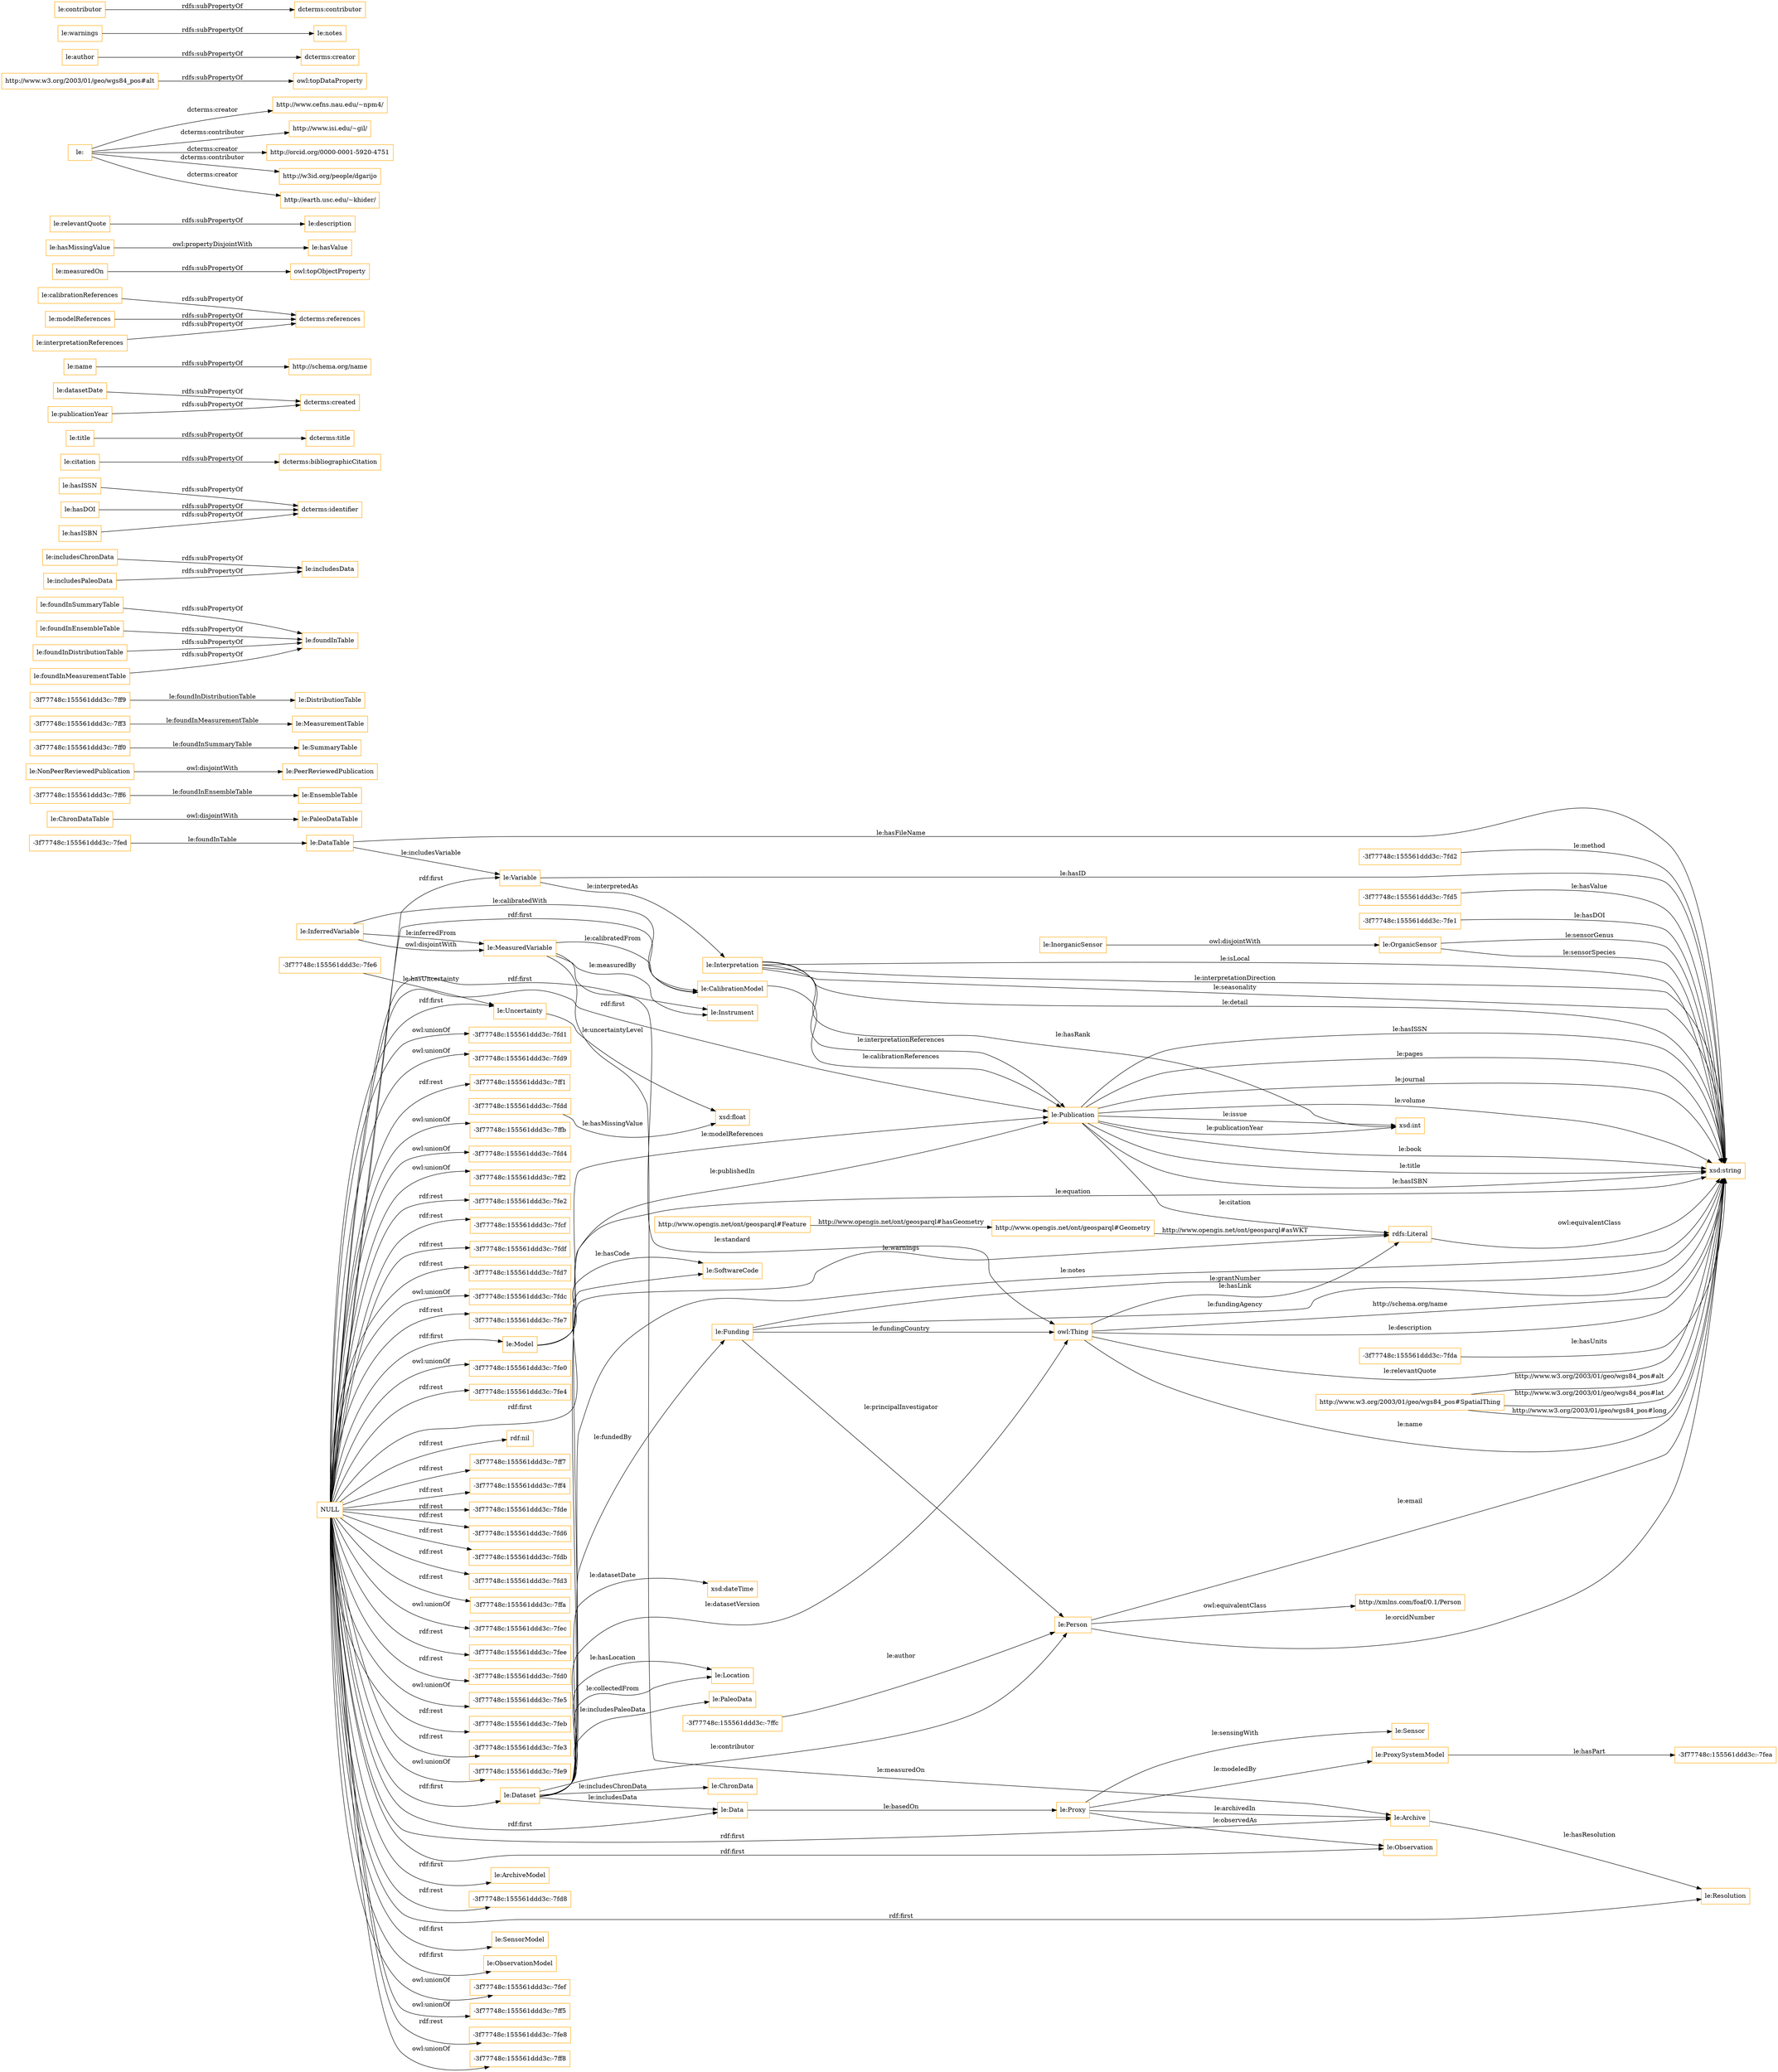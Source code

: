 digraph ar2dtool_diagram { 
rankdir=LR;
size="1501"
node [shape = rectangle, color="orange"]; "le:OrganicSensor" "le:Publication" "-3f77748c:155561ddd3c:-7fe6" "le:PaleoDataTable" "le:Instrument" "le:EnsembleTable" "le:Location" "-3f77748c:155561ddd3c:-7fda" "le:ProxySystemModel" "le:InorganicSensor" "le:PaleoData" "le:DataTable" "le:Funding" "le:Resolution" "-3f77748c:155561ddd3c:-7fed" "le:ChronDataTable" "http://xmlns.com/foaf/0.1/Person" "-3f77748c:155561ddd3c:-7ff6" "le:PeerReviewedPublication" "le:ChronData" "le:MeasuredVariable" "http://www.opengis.net/ont/geosparql#Geometry" "-3f77748c:155561ddd3c:-7ff0" "le:ArchiveModel" "le:Uncertainty" "le:SoftwareCode" "-3f77748c:155561ddd3c:-7ff3" "http://www.w3.org/2003/01/geo/wgs84_pos#SpatialThing" "le:Interpretation" "le:MeasurementTable" "le:SensorModel" "le:SummaryTable" "le:Data" "le:Proxy" "le:DistributionTable" "-3f77748c:155561ddd3c:-7fd2" "-3f77748c:155561ddd3c:-7fea" "le:Variable" "-3f77748c:155561ddd3c:-7ffc" "le:Model" "-3f77748c:155561ddd3c:-7ff9" "le:ObservationModel" "le:CalibrationModel" "-3f77748c:155561ddd3c:-7fd5" "http://www.opengis.net/ont/geosparql#Feature" "le:Dataset" "le:Archive" "le:Sensor" "le:Person" "le:InferredVariable" "-3f77748c:155561ddd3c:-7fdd" "le:NonPeerReviewedPublication" "le:Observation" "-3f77748c:155561ddd3c:-7fe1" ; /*classes style*/
	"le:foundInSummaryTable" -> "le:foundInTable" [ label = "rdfs:subPropertyOf" ];
	"le:includesChronData" -> "le:includesData" [ label = "rdfs:subPropertyOf" ];
	"le:foundInEnsembleTable" -> "le:foundInTable" [ label = "rdfs:subPropertyOf" ];
	"le:hasISSN" -> "dcterms:identifier" [ label = "rdfs:subPropertyOf" ];
	"le:InorganicSensor" -> "le:OrganicSensor" [ label = "owl:disjointWith" ];
	"le:foundInDistributionTable" -> "le:foundInTable" [ label = "rdfs:subPropertyOf" ];
	"le:foundInMeasurementTable" -> "le:foundInTable" [ label = "rdfs:subPropertyOf" ];
	"le:citation" -> "dcterms:bibliographicCitation" [ label = "rdfs:subPropertyOf" ];
	"le:title" -> "dcterms:title" [ label = "rdfs:subPropertyOf" ];
	"le:datasetDate" -> "dcterms:created" [ label = "rdfs:subPropertyOf" ];
	"le:name" -> "http://schema.org/name" [ label = "rdfs:subPropertyOf" ];
	"le:calibrationReferences" -> "dcterms:references" [ label = "rdfs:subPropertyOf" ];
	"le:hasDOI" -> "dcterms:identifier" [ label = "rdfs:subPropertyOf" ];
	"le:ChronDataTable" -> "le:PaleoDataTable" [ label = "owl:disjointWith" ];
	"NULL" -> "-3f77748c:155561ddd3c:-7fef" [ label = "owl:unionOf" ];
	"NULL" -> "-3f77748c:155561ddd3c:-7ff5" [ label = "owl:unionOf" ];
	"NULL" -> "le:Model" [ label = "rdf:first" ];
	"NULL" -> "-3f77748c:155561ddd3c:-7fe8" [ label = "rdf:rest" ];
	"NULL" -> "-3f77748c:155561ddd3c:-7ff8" [ label = "owl:unionOf" ];
	"NULL" -> "-3f77748c:155561ddd3c:-7fd1" [ label = "owl:unionOf" ];
	"NULL" -> "-3f77748c:155561ddd3c:-7fd9" [ label = "owl:unionOf" ];
	"NULL" -> "-3f77748c:155561ddd3c:-7ff1" [ label = "rdf:rest" ];
	"NULL" -> "-3f77748c:155561ddd3c:-7ffb" [ label = "owl:unionOf" ];
	"NULL" -> "-3f77748c:155561ddd3c:-7fd4" [ label = "owl:unionOf" ];
	"NULL" -> "-3f77748c:155561ddd3c:-7ff2" [ label = "owl:unionOf" ];
	"NULL" -> "-3f77748c:155561ddd3c:-7fe2" [ label = "rdf:rest" ];
	"NULL" -> "le:Data" [ label = "rdf:first" ];
	"NULL" -> "-3f77748c:155561ddd3c:-7fcf" [ label = "rdf:rest" ];
	"NULL" -> "le:SoftwareCode" [ label = "rdf:first" ];
	"NULL" -> "-3f77748c:155561ddd3c:-7fdf" [ label = "rdf:rest" ];
	"NULL" -> "le:CalibrationModel" [ label = "rdf:first" ];
	"NULL" -> "-3f77748c:155561ddd3c:-7fd7" [ label = "rdf:rest" ];
	"NULL" -> "le:Uncertainty" [ label = "rdf:first" ];
	"NULL" -> "-3f77748c:155561ddd3c:-7fdc" [ label = "owl:unionOf" ];
	"NULL" -> "le:Archive" [ label = "rdf:first" ];
	"NULL" -> "-3f77748c:155561ddd3c:-7fe7" [ label = "rdf:rest" ];
	"NULL" -> "-3f77748c:155561ddd3c:-7fe0" [ label = "owl:unionOf" ];
	"NULL" -> "-3f77748c:155561ddd3c:-7fe4" [ label = "rdf:rest" ];
	"NULL" -> "rdf:nil" [ label = "rdf:rest" ];
	"NULL" -> "-3f77748c:155561ddd3c:-7ff7" [ label = "rdf:rest" ];
	"NULL" -> "le:Instrument" [ label = "rdf:first" ];
	"NULL" -> "le:ArchiveModel" [ label = "rdf:first" ];
	"NULL" -> "-3f77748c:155561ddd3c:-7ff4" [ label = "rdf:rest" ];
	"NULL" -> "le:Resolution" [ label = "rdf:first" ];
	"NULL" -> "-3f77748c:155561ddd3c:-7fec" [ label = "owl:unionOf" ];
	"NULL" -> "-3f77748c:155561ddd3c:-7fde" [ label = "rdf:rest" ];
	"NULL" -> "-3f77748c:155561ddd3c:-7fd6" [ label = "rdf:rest" ];
	"NULL" -> "le:ObservationModel" [ label = "rdf:first" ];
	"NULL" -> "-3f77748c:155561ddd3c:-7fdb" [ label = "rdf:rest" ];
	"NULL" -> "-3f77748c:155561ddd3c:-7fd3" [ label = "rdf:rest" ];
	"NULL" -> "le:Variable" [ label = "rdf:first" ];
	"NULL" -> "-3f77748c:155561ddd3c:-7ffa" [ label = "rdf:rest" ];
	"NULL" -> "le:Dataset" [ label = "rdf:first" ];
	"NULL" -> "-3f77748c:155561ddd3c:-7fe5" [ label = "owl:unionOf" ];
	"NULL" -> "-3f77748c:155561ddd3c:-7fee" [ label = "rdf:rest" ];
	"NULL" -> "-3f77748c:155561ddd3c:-7fd0" [ label = "rdf:rest" ];
	"NULL" -> "le:Observation" [ label = "rdf:first" ];
	"NULL" -> "-3f77748c:155561ddd3c:-7feb" [ label = "rdf:rest" ];
	"NULL" -> "-3f77748c:155561ddd3c:-7fe3" [ label = "rdf:rest" ];
	"NULL" -> "le:SensorModel" [ label = "rdf:first" ];
	"NULL" -> "le:Publication" [ label = "rdf:first" ];
	"NULL" -> "-3f77748c:155561ddd3c:-7fe9" [ label = "owl:unionOf" ];
	"NULL" -> "-3f77748c:155561ddd3c:-7fd8" [ label = "rdf:rest" ];
	"le:measuredOn" -> "owl:topObjectProperty" [ label = "rdfs:subPropertyOf" ];
	"le:hasMissingValue" -> "le:hasValue" [ label = "owl:propertyDisjointWith" ];
	"le:relevantQuote" -> "le:description" [ label = "rdfs:subPropertyOf" ];
	"le:" -> "http://www.cefns.nau.edu/~npm4/" [ label = "dcterms:creator" ];
	"le:" -> "http://www.isi.edu/~gil/" [ label = "dcterms:contributor" ];
	"le:" -> "http://orcid.org/0000-0001-5920-4751" [ label = "dcterms:creator" ];
	"le:" -> "http://w3id.org/people/dgarijo" [ label = "dcterms:contributor" ];
	"le:" -> "http://earth.usc.edu/~khider/" [ label = "dcterms:creator" ];
	"http://www.w3.org/2003/01/geo/wgs84_pos#alt" -> "owl:topDataProperty" [ label = "rdfs:subPropertyOf" ];
	"le:author" -> "dcterms:creator" [ label = "rdfs:subPropertyOf" ];
	"le:warnings" -> "le:notes" [ label = "rdfs:subPropertyOf" ];
	"le:modelReferences" -> "dcterms:references" [ label = "rdfs:subPropertyOf" ];
	"le:includesPaleoData" -> "le:includesData" [ label = "rdfs:subPropertyOf" ];
	"le:hasISBN" -> "dcterms:identifier" [ label = "rdfs:subPropertyOf" ];
	"le:NonPeerReviewedPublication" -> "le:PeerReviewedPublication" [ label = "owl:disjointWith" ];
	"rdfs:Literal" -> "xsd:string" [ label = "owl:equivalentClass" ];
	"le:publicationYear" -> "dcterms:created" [ label = "rdfs:subPropertyOf" ];
	"le:contributor" -> "dcterms:contributor" [ label = "rdfs:subPropertyOf" ];
	"le:InferredVariable" -> "le:MeasuredVariable" [ label = "owl:disjointWith" ];
	"le:interpretationReferences" -> "dcterms:references" [ label = "rdfs:subPropertyOf" ];
	"le:Person" -> "http://xmlns.com/foaf/0.1/Person" [ label = "owl:equivalentClass" ];
	"le:Interpretation" -> "xsd:string" [ label = "le:interpretationDirection" ];
	"-3f77748c:155561ddd3c:-7fdd" -> "xsd:float" [ label = "le:hasMissingValue" ];
	"le:Funding" -> "owl:Thing" [ label = "le:fundingCountry" ];
	"-3f77748c:155561ddd3c:-7fd5" -> "xsd:string" [ label = "le:hasValue" ];
	"-3f77748c:155561ddd3c:-7fd2" -> "xsd:string" [ label = "le:method" ];
	"http://www.opengis.net/ont/geosparql#Geometry" -> "rdfs:Literal" [ label = "http://www.opengis.net/ont/geosparql#asWKT" ];
	"le:OrganicSensor" -> "xsd:string" [ label = "le:sensorGenus" ];
	"le:Interpretation" -> "xsd:string" [ label = "le:seasonality" ];
	"le:MeasuredVariable" -> "owl:Thing" [ label = "le:standard" ];
	"le:Dataset" -> "xsd:string" [ label = "le:notes" ];
	"le:Interpretation" -> "le:Publication" [ label = "le:interpretationReferences" ];
	"le:Publication" -> "xsd:string" [ label = "le:hasISSN" ];
	"le:Publication" -> "xsd:int" [ label = "le:publicationYear" ];
	"le:OrganicSensor" -> "xsd:string" [ label = "le:sensorSpecies" ];
	"le:Funding" -> "le:Person" [ label = "le:principalInvestigator" ];
	"le:MeasuredVariable" -> "le:Archive" [ label = "le:measuredOn" ];
	"le:Publication" -> "xsd:string" [ label = "le:pages" ];
	"le:Proxy" -> "le:Observation" [ label = "le:observedAs" ];
	"le:InferredVariable" -> "le:MeasuredVariable" [ label = "le:inferredFrom" ];
	"owl:Thing" -> "xsd:string" [ label = "le:name" ];
	"le:CalibrationModel" -> "le:Publication" [ label = "le:calibrationReferences" ];
	"le:DataTable" -> "le:Variable" [ label = "le:includesVariable" ];
	"le:Publication" -> "rdfs:Literal" [ label = "le:citation" ];
	"le:Dataset" -> "rdfs:Literal" [ label = "le:warnings" ];
	"le:Person" -> "xsd:string" [ label = "le:email" ];
	"le:Funding" -> "xsd:string" [ label = "le:fundingAgency" ];
	"le:Model" -> "le:Publication" [ label = "le:modelReferences" ];
	"owl:Thing" -> "rdfs:Literal" [ label = "le:hasLink" ];
	"le:Proxy" -> "le:Archive" [ label = "le:archivedIn" ];
	"le:Dataset" -> "le:Data" [ label = "le:includesData" ];
	"http://www.w3.org/2003/01/geo/wgs84_pos#SpatialThing" -> "xsd:string" [ label = "http://www.w3.org/2003/01/geo/wgs84_pos#lat" ];
	"-3f77748c:155561ddd3c:-7ff3" -> "le:MeasurementTable" [ label = "le:foundInMeasurementTable" ];
	"le:Publication" -> "xsd:int" [ label = "le:issue" ];
	"le:InferredVariable" -> "le:CalibrationModel" [ label = "le:calibratedWith" ];
	"le:Publication" -> "xsd:string" [ label = "le:journal" ];
	"le:DataTable" -> "xsd:string" [ label = "le:hasFileName" ];
	"-3f77748c:155561ddd3c:-7fe1" -> "xsd:string" [ label = "le:hasDOI" ];
	"le:Publication" -> "xsd:string" [ label = "le:volume" ];
	"le:Dataset" -> "le:Funding" [ label = "le:fundedBy" ];
	"le:Variable" -> "xsd:string" [ label = "le:hasID" ];
	"le:Publication" -> "xsd:string" [ label = "le:book" ];
	"owl:Thing" -> "xsd:string" [ label = "http://schema.org/name" ];
	"le:Dataset" -> "le:ChronData" [ label = "le:includesChronData" ];
	"http://www.opengis.net/ont/geosparql#Feature" -> "http://www.opengis.net/ont/geosparql#Geometry" [ label = "http://www.opengis.net/ont/geosparql#hasGeometry" ];
	"-3f77748c:155561ddd3c:-7fe6" -> "le:Uncertainty" [ label = "le:hasUncertainty" ];
	"le:Proxy" -> "le:ProxySystemModel" [ label = "le:modeledBy" ];
	"le:Publication" -> "xsd:string" [ label = "le:title" ];
	"owl:Thing" -> "xsd:string" [ label = "le:description" ];
	"-3f77748c:155561ddd3c:-7fda" -> "xsd:string" [ label = "le:hasUnits" ];
	"http://www.w3.org/2003/01/geo/wgs84_pos#SpatialThing" -> "xsd:string" [ label = "http://www.w3.org/2003/01/geo/wgs84_pos#long" ];
	"http://www.w3.org/2003/01/geo/wgs84_pos#SpatialThing" -> "xsd:string" [ label = "http://www.w3.org/2003/01/geo/wgs84_pos#alt" ];
	"le:Variable" -> "le:Interpretation" [ label = "le:interpretedAs" ];
	"le:Dataset" -> "le:Publication" [ label = "le:publishedIn" ];
	"le:Person" -> "xsd:string" [ label = "le:orcidNumber" ];
	"-3f77748c:155561ddd3c:-7fed" -> "le:DataTable" [ label = "le:foundInTable" ];
	"le:MeasuredVariable" -> "le:Instrument" [ label = "le:measuredBy" ];
	"le:Dataset" -> "le:Location" [ label = "le:collectedFrom" ];
	"owl:Thing" -> "xsd:string" [ label = "le:relevantQuote" ];
	"-3f77748c:155561ddd3c:-7ff0" -> "le:SummaryTable" [ label = "le:foundInSummaryTable" ];
	"le:Interpretation" -> "xsd:string" [ label = "le:detail" ];
	"le:Dataset" -> "le:Person" [ label = "le:contributor" ];
	"le:Interpretation" -> "xsd:int" [ label = "le:hasRank" ];
	"le:Dataset" -> "le:Location" [ label = "le:hasLocation" ];
	"le:Proxy" -> "le:Sensor" [ label = "le:sensingWith" ];
	"le:Dataset" -> "owl:Thing" [ label = "le:datasetVersion" ];
	"le:Data" -> "le:Proxy" [ label = "le:basedOn" ];
	"le:Publication" -> "xsd:string" [ label = "le:hasISBN" ];
	"-3f77748c:155561ddd3c:-7ff9" -> "le:DistributionTable" [ label = "le:foundInDistributionTable" ];
	"le:ProxySystemModel" -> "-3f77748c:155561ddd3c:-7fea" [ label = "le:hasPart" ];
	"le:Interpretation" -> "xsd:string" [ label = "le:isLocal" ];
	"le:Archive" -> "le:Resolution" [ label = "le:hasResolution" ];
	"le:Funding" -> "xsd:string" [ label = "le:grantNumber" ];
	"le:Uncertainty" -> "xsd:float" [ label = "le:uncertaintyLevel" ];
	"-3f77748c:155561ddd3c:-7ffc" -> "le:Person" [ label = "le:author" ];
	"-3f77748c:155561ddd3c:-7ff6" -> "le:EnsembleTable" [ label = "le:foundInEnsembleTable" ];
	"le:Model" -> "xsd:string" [ label = "le:equation" ];
	"le:MeasuredVariable" -> "le:CalibrationModel" [ label = "le:calibratedFrom" ];
	"le:Dataset" -> "le:PaleoData" [ label = "le:includesPaleoData" ];
	"le:Model" -> "le:SoftwareCode" [ label = "le:hasCode" ];
	"le:Dataset" -> "xsd:dateTime" [ label = "le:datasetDate" ];

}
